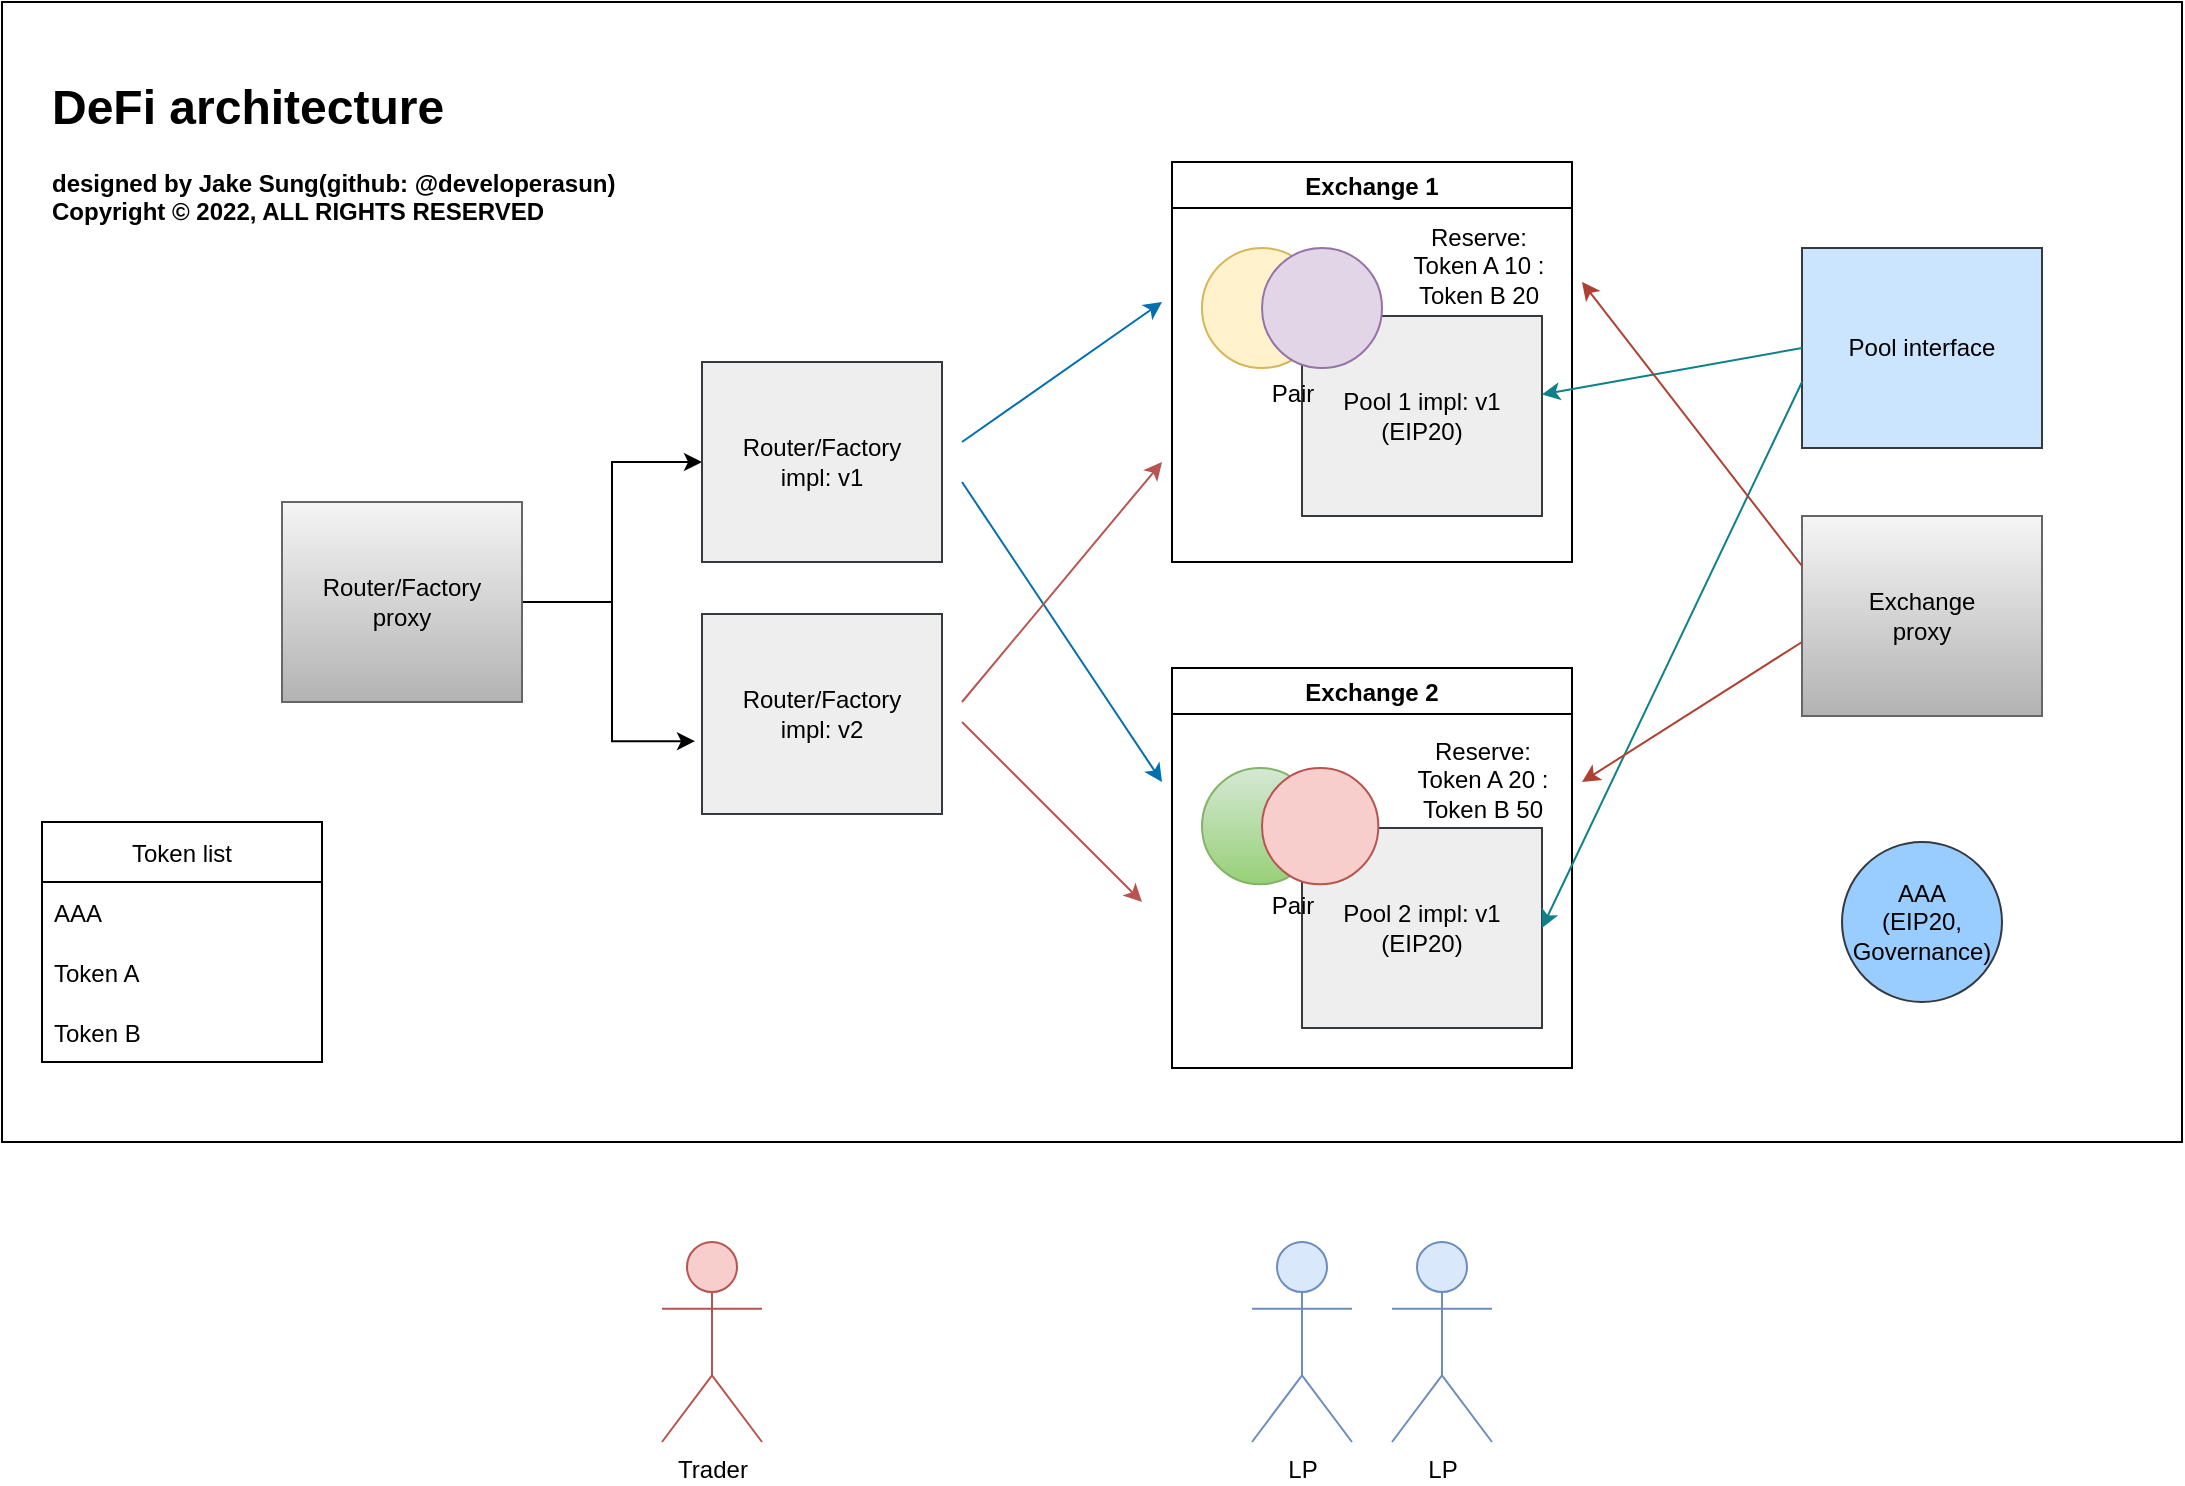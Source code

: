 <mxfile version="17.2.1" type="device"><diagram id="XaJBMWBBxMWaHI8D-y7L" name="페이지-1"><mxGraphModel dx="1221" dy="764" grid="1" gridSize="10" guides="1" tooltips="1" connect="1" arrows="1" fold="1" page="1" pageScale="1" pageWidth="1169" pageHeight="827" math="0" shadow="0"><root><mxCell id="0"/><mxCell id="1" parent="0"/><mxCell id="L-o0wJn8y6EZ7X-gcOM7-22" value="" style="rounded=0;whiteSpace=wrap;html=1;fillColor=none;movable=0;resizable=0;rotatable=0;deletable=0;editable=0;connectable=0;" parent="1" vertex="1"><mxGeometry x="20" y="30" width="1090" height="570" as="geometry"/></mxCell><mxCell id="L-o0wJn8y6EZ7X-gcOM7-14" style="edgeStyle=orthogonalEdgeStyle;rounded=0;orthogonalLoop=1;jettySize=auto;html=1;entryX=-0.029;entryY=0.636;entryDx=0;entryDy=0;entryPerimeter=0;" parent="1" source="WBpAj40AlbVZG_Emz_E9-3" target="L-o0wJn8y6EZ7X-gcOM7-8" edge="1"><mxGeometry relative="1" as="geometry"/></mxCell><mxCell id="L-o0wJn8y6EZ7X-gcOM7-15" style="edgeStyle=orthogonalEdgeStyle;rounded=0;orthogonalLoop=1;jettySize=auto;html=1;" parent="1" source="WBpAj40AlbVZG_Emz_E9-3" target="L-o0wJn8y6EZ7X-gcOM7-4" edge="1"><mxGeometry relative="1" as="geometry"/></mxCell><mxCell id="WBpAj40AlbVZG_Emz_E9-3" value="Router/Factory&lt;br&gt;proxy" style="rounded=0;whiteSpace=wrap;html=1;fillColor=#f5f5f5;gradientColor=#b3b3b3;strokeColor=#666666;" parent="1" vertex="1"><mxGeometry x="160" y="280" width="120" height="100" as="geometry"/></mxCell><mxCell id="WBpAj40AlbVZG_Emz_E9-4" value="Exchange&lt;br&gt;proxy" style="rounded=0;whiteSpace=wrap;html=1;fillColor=#f5f5f5;gradientColor=#b3b3b3;strokeColor=#666666;" parent="1" vertex="1"><mxGeometry x="920" y="287" width="120" height="100" as="geometry"/></mxCell><mxCell id="QHS4ocNQqR3lcxOtsmnZ-1" value="LP" style="shape=umlActor;verticalLabelPosition=bottom;verticalAlign=top;html=1;outlineConnect=0;fillColor=#dae8fc;strokeColor=#6c8ebf;" parent="1" vertex="1"><mxGeometry x="715" y="650" width="50" height="100" as="geometry"/></mxCell><mxCell id="QHS4ocNQqR3lcxOtsmnZ-7" value="LP" style="shape=umlActor;verticalLabelPosition=bottom;verticalAlign=top;html=1;outlineConnect=0;fillColor=#dae8fc;strokeColor=#6c8ebf;" parent="1" vertex="1"><mxGeometry x="645" y="650" width="50" height="100" as="geometry"/></mxCell><mxCell id="QHS4ocNQqR3lcxOtsmnZ-18" value="AAA&lt;br&gt;(EIP20,&lt;br&gt;Governance)" style="ellipse;whiteSpace=wrap;html=1;aspect=fixed;fillColor=#99CCFF;strokeColor=#36393d;" parent="1" vertex="1"><mxGeometry x="940" y="450" width="80" height="80" as="geometry"/></mxCell><mxCell id="L-o0wJn8y6EZ7X-gcOM7-1" value="Exchange 1" style="swimlane;" parent="1" vertex="1"><mxGeometry x="605" y="110" width="200" height="200" as="geometry"/></mxCell><mxCell id="L-o0wJn8y6EZ7X-gcOM7-4" value="Router/Factory&lt;br&gt;impl: v1" style="rounded=0;whiteSpace=wrap;html=1;fillColor=#eeeeee;strokeColor=#36393d;" parent="1" vertex="1"><mxGeometry x="370" y="210" width="120" height="100" as="geometry"/></mxCell><mxCell id="L-o0wJn8y6EZ7X-gcOM7-5" value="" style="group" parent="1" vertex="1" connectable="0"><mxGeometry x="620" y="153" width="170" height="134" as="geometry"/></mxCell><mxCell id="WBpAj40AlbVZG_Emz_E9-1" value="Pool 1 impl: v1&lt;br&gt;(EIP20)" style="rounded=0;whiteSpace=wrap;html=1;fillColor=#eeeeee;strokeColor=#36393d;" parent="L-o0wJn8y6EZ7X-gcOM7-5" vertex="1"><mxGeometry x="50" y="34" width="120" height="100" as="geometry"/></mxCell><mxCell id="QHS4ocNQqR3lcxOtsmnZ-13" value="" style="group" parent="L-o0wJn8y6EZ7X-gcOM7-5" vertex="1" connectable="0"><mxGeometry width="90" height="84" as="geometry"/></mxCell><mxCell id="QHS4ocNQqR3lcxOtsmnZ-17" value="" style="group" parent="QHS4ocNQqR3lcxOtsmnZ-13" vertex="1" connectable="0"><mxGeometry width="90" height="84" as="geometry"/></mxCell><mxCell id="QHS4ocNQqR3lcxOtsmnZ-14" value="" style="ellipse;whiteSpace=wrap;html=1;aspect=fixed;fillColor=#fff2cc;strokeColor=#d6b656;" parent="QHS4ocNQqR3lcxOtsmnZ-17" vertex="1"><mxGeometry width="60" height="60" as="geometry"/></mxCell><mxCell id="QHS4ocNQqR3lcxOtsmnZ-15" value="" style="ellipse;whiteSpace=wrap;html=1;aspect=fixed;fillColor=#e1d5e7;strokeColor=#9673a6;" parent="QHS4ocNQqR3lcxOtsmnZ-17" vertex="1"><mxGeometry x="30" width="60" height="60" as="geometry"/></mxCell><mxCell id="QHS4ocNQqR3lcxOtsmnZ-16" value="Pair" style="text;html=1;strokeColor=none;fillColor=none;align=center;verticalAlign=middle;whiteSpace=wrap;rounded=0;container=1;" parent="QHS4ocNQqR3lcxOtsmnZ-17" vertex="1"><mxGeometry x="22.5" y="61.091" width="45" height="22.909" as="geometry"/></mxCell><mxCell id="L-o0wJn8y6EZ7X-gcOM7-6" value="" style="group" parent="1" vertex="1" connectable="0"><mxGeometry x="620" y="413" width="170" height="130" as="geometry"/></mxCell><mxCell id="QHS4ocNQqR3lcxOtsmnZ-8" value="Pool 2 impl: v1&lt;br&gt;(EIP20)" style="rounded=0;whiteSpace=wrap;html=1;fillColor=#eeeeee;strokeColor=#36393d;" parent="L-o0wJn8y6EZ7X-gcOM7-6" vertex="1"><mxGeometry x="50" y="30" width="120" height="100" as="geometry"/></mxCell><mxCell id="QHS4ocNQqR3lcxOtsmnZ-12" value="" style="group" parent="L-o0wJn8y6EZ7X-gcOM7-6" vertex="1" connectable="0"><mxGeometry width="90" height="80" as="geometry"/></mxCell><mxCell id="QHS4ocNQqR3lcxOtsmnZ-9" value="" style="ellipse;whiteSpace=wrap;html=1;aspect=fixed;fillColor=#d5e8d4;strokeColor=#82b366;gradientColor=#97d077;" parent="QHS4ocNQqR3lcxOtsmnZ-12" vertex="1"><mxGeometry width="58.182" height="58.182" as="geometry"/></mxCell><mxCell id="QHS4ocNQqR3lcxOtsmnZ-10" value="" style="ellipse;whiteSpace=wrap;html=1;aspect=fixed;fillColor=#f8cecc;strokeColor=#b85450;" parent="QHS4ocNQqR3lcxOtsmnZ-12" vertex="1"><mxGeometry x="30" width="58.182" height="58.182" as="geometry"/></mxCell><mxCell id="QHS4ocNQqR3lcxOtsmnZ-11" value="Pair" style="text;html=1;strokeColor=none;fillColor=none;align=center;verticalAlign=middle;whiteSpace=wrap;rounded=0;" parent="QHS4ocNQqR3lcxOtsmnZ-12" vertex="1"><mxGeometry x="22.5" y="58.182" width="45" height="21.818" as="geometry"/></mxCell><mxCell id="L-o0wJn8y6EZ7X-gcOM7-8" value="Router/Factory&lt;br&gt;impl: v2" style="rounded=0;whiteSpace=wrap;html=1;fillColor=#eeeeee;strokeColor=#36393d;" parent="1" vertex="1"><mxGeometry x="370" y="336" width="120" height="100" as="geometry"/></mxCell><mxCell id="L-o0wJn8y6EZ7X-gcOM7-9" value="Exchange 2" style="swimlane;" parent="1" vertex="1"><mxGeometry x="605" y="363" width="200" height="200" as="geometry"/></mxCell><mxCell id="L-o0wJn8y6EZ7X-gcOM7-11" value="Pool interface" style="rounded=0;whiteSpace=wrap;html=1;fillColor=#cce5ff;strokeColor=#36393d;" parent="1" vertex="1"><mxGeometry x="920" y="153" width="120" height="100" as="geometry"/></mxCell><mxCell id="L-o0wJn8y6EZ7X-gcOM7-12" value="&lt;h1&gt;&lt;span style=&quot;background-color: initial;&quot;&gt;DeFi architecture&lt;/span&gt;&lt;br&gt;&lt;/h1&gt;&lt;div&gt;&lt;b&gt;designed by Jake Sung(github: @developerasun)&lt;/b&gt;&lt;/div&gt;&lt;div&gt;&lt;b&gt;Copyright&amp;nbsp;© 2022, ALL RIGHTS RESERVED&lt;/b&gt;&lt;/div&gt;" style="text;html=1;strokeColor=none;fillColor=none;spacing=5;spacingTop=-20;whiteSpace=wrap;overflow=hidden;rounded=0;" parent="1" vertex="1"><mxGeometry x="40" y="63" width="300" height="90" as="geometry"/></mxCell><mxCell id="L-o0wJn8y6EZ7X-gcOM7-18" value="" style="endArrow=classic;html=1;rounded=0;fillColor=#1ba1e2;strokeColor=#006EAF;" parent="1" edge="1"><mxGeometry width="50" height="50" relative="1" as="geometry"><mxPoint x="500" y="250" as="sourcePoint"/><mxPoint x="600" y="180" as="targetPoint"/></mxGeometry></mxCell><mxCell id="L-o0wJn8y6EZ7X-gcOM7-19" value="" style="endArrow=classic;html=1;rounded=0;fillColor=#1ba1e2;strokeColor=#006EAF;" parent="1" edge="1"><mxGeometry width="50" height="50" relative="1" as="geometry"><mxPoint x="500" y="270" as="sourcePoint"/><mxPoint x="600" y="420" as="targetPoint"/></mxGeometry></mxCell><mxCell id="L-o0wJn8y6EZ7X-gcOM7-20" value="" style="endArrow=classic;html=1;rounded=0;fillColor=#f8cecc;strokeColor=#b85450;" parent="1" edge="1"><mxGeometry width="50" height="50" relative="1" as="geometry"><mxPoint x="500" y="380" as="sourcePoint"/><mxPoint x="600" y="260" as="targetPoint"/></mxGeometry></mxCell><mxCell id="L-o0wJn8y6EZ7X-gcOM7-21" value="" style="endArrow=classic;html=1;rounded=0;fillColor=#f8cecc;strokeColor=#b85450;" parent="1" edge="1"><mxGeometry width="50" height="50" relative="1" as="geometry"><mxPoint x="500" y="390" as="sourcePoint"/><mxPoint x="590" y="480" as="targetPoint"/></mxGeometry></mxCell><mxCell id="L-o0wJn8y6EZ7X-gcOM7-23" value="Token list" style="swimlane;fontStyle=0;childLayout=stackLayout;horizontal=1;startSize=30;horizontalStack=0;resizeParent=1;resizeParentMax=0;resizeLast=0;collapsible=1;marginBottom=0;points=[[0,0,0,0,0],[0,0.25,0,0,0],[0,0.5,0,0,0],[0,0.75,0,0,0],[0,1,0,0,0],[0.25,0,0,0,0],[0.25,1,0,0,0],[0.5,0,0,0,0],[0.5,1,0,0,0],[0.75,0,0,0,0],[0.75,1,0,0,0],[1,0,0,0,0],[1,0.25,0,0,0],[1,0.5,0,0,0],[1,0.75,0,0,0],[1,1,0,0,0]];" parent="1" vertex="1"><mxGeometry x="40" y="440" width="140" height="120" as="geometry"/></mxCell><mxCell id="L-o0wJn8y6EZ7X-gcOM7-24" value="AAA" style="text;strokeColor=none;fillColor=none;align=left;verticalAlign=middle;spacingLeft=4;spacingRight=4;overflow=hidden;points=[[0,0.5],[1,0.5]];portConstraint=eastwest;rotatable=0;" parent="L-o0wJn8y6EZ7X-gcOM7-23" vertex="1"><mxGeometry y="30" width="140" height="30" as="geometry"/></mxCell><mxCell id="L-o0wJn8y6EZ7X-gcOM7-25" value="Token A" style="text;strokeColor=none;fillColor=none;align=left;verticalAlign=middle;spacingLeft=4;spacingRight=4;overflow=hidden;points=[[0,0.5],[1,0.5]];portConstraint=eastwest;rotatable=0;" parent="L-o0wJn8y6EZ7X-gcOM7-23" vertex="1"><mxGeometry y="60" width="140" height="30" as="geometry"/></mxCell><mxCell id="L-o0wJn8y6EZ7X-gcOM7-26" value="Token B" style="text;strokeColor=none;fillColor=none;align=left;verticalAlign=middle;spacingLeft=4;spacingRight=4;overflow=hidden;points=[[0,0.5],[1,0.5]];portConstraint=eastwest;rotatable=0;" parent="L-o0wJn8y6EZ7X-gcOM7-23" vertex="1"><mxGeometry y="90" width="140" height="30" as="geometry"/></mxCell><mxCell id="L-o0wJn8y6EZ7X-gcOM7-28" value="" style="endArrow=classic;html=1;rounded=0;exitX=0;exitY=0.5;exitDx=0;exitDy=0;fillColor=#b0e3e6;strokeColor=#0e8088;" parent="1" source="L-o0wJn8y6EZ7X-gcOM7-11" target="WBpAj40AlbVZG_Emz_E9-1" edge="1"><mxGeometry width="50" height="50" relative="1" as="geometry"><mxPoint x="910" y="180" as="sourcePoint"/><mxPoint x="850" y="190" as="targetPoint"/></mxGeometry></mxCell><mxCell id="L-o0wJn8y6EZ7X-gcOM7-29" value="" style="endArrow=classic;html=1;rounded=0;entryX=1;entryY=0.5;entryDx=0;entryDy=0;fillColor=#b0e3e6;strokeColor=#0e8088;" parent="1" target="QHS4ocNQqR3lcxOtsmnZ-8" edge="1"><mxGeometry width="50" height="50" relative="1" as="geometry"><mxPoint x="920" y="220" as="sourcePoint"/><mxPoint x="800" y="230.629" as="targetPoint"/></mxGeometry></mxCell><mxCell id="L-o0wJn8y6EZ7X-gcOM7-30" value="" style="endArrow=classic;html=1;rounded=0;exitX=0;exitY=0.25;exitDx=0;exitDy=0;fillColor=#fad9d5;strokeColor=#ae4132;" parent="1" source="WBpAj40AlbVZG_Emz_E9-4" edge="1"><mxGeometry width="50" height="50" relative="1" as="geometry"><mxPoint x="710" y="460" as="sourcePoint"/><mxPoint x="810" y="170" as="targetPoint"/></mxGeometry></mxCell><mxCell id="L-o0wJn8y6EZ7X-gcOM7-31" value="" style="endArrow=classic;html=1;rounded=0;fillColor=#fad9d5;strokeColor=#ae4132;" parent="1" edge="1"><mxGeometry width="50" height="50" relative="1" as="geometry"><mxPoint x="920" y="350" as="sourcePoint"/><mxPoint x="810" y="420" as="targetPoint"/></mxGeometry></mxCell><mxCell id="9GEDZNdMUhByhXpMebn7-1" value="Reserve: Token A 10 : Token B 20" style="text;html=1;strokeColor=none;fillColor=none;align=center;verticalAlign=middle;whiteSpace=wrap;rounded=0;" parent="1" vertex="1"><mxGeometry x="721" y="147" width="75" height="30" as="geometry"/></mxCell><mxCell id="9GEDZNdMUhByhXpMebn7-3" value="Reserve: Token A 20 : Token B 50" style="text;html=1;strokeColor=none;fillColor=none;align=center;verticalAlign=middle;whiteSpace=wrap;rounded=0;" parent="1" vertex="1"><mxGeometry x="723" y="402" width="75" height="34" as="geometry"/></mxCell><mxCell id="_GPnqGNboOaS6EBNJ26M-1" value="Trader" style="shape=umlActor;verticalLabelPosition=bottom;verticalAlign=top;html=1;outlineConnect=0;fillColor=#f8cecc;strokeColor=#b85450;" vertex="1" parent="1"><mxGeometry x="350" y="650" width="50" height="100" as="geometry"/></mxCell></root></mxGraphModel></diagram></mxfile>